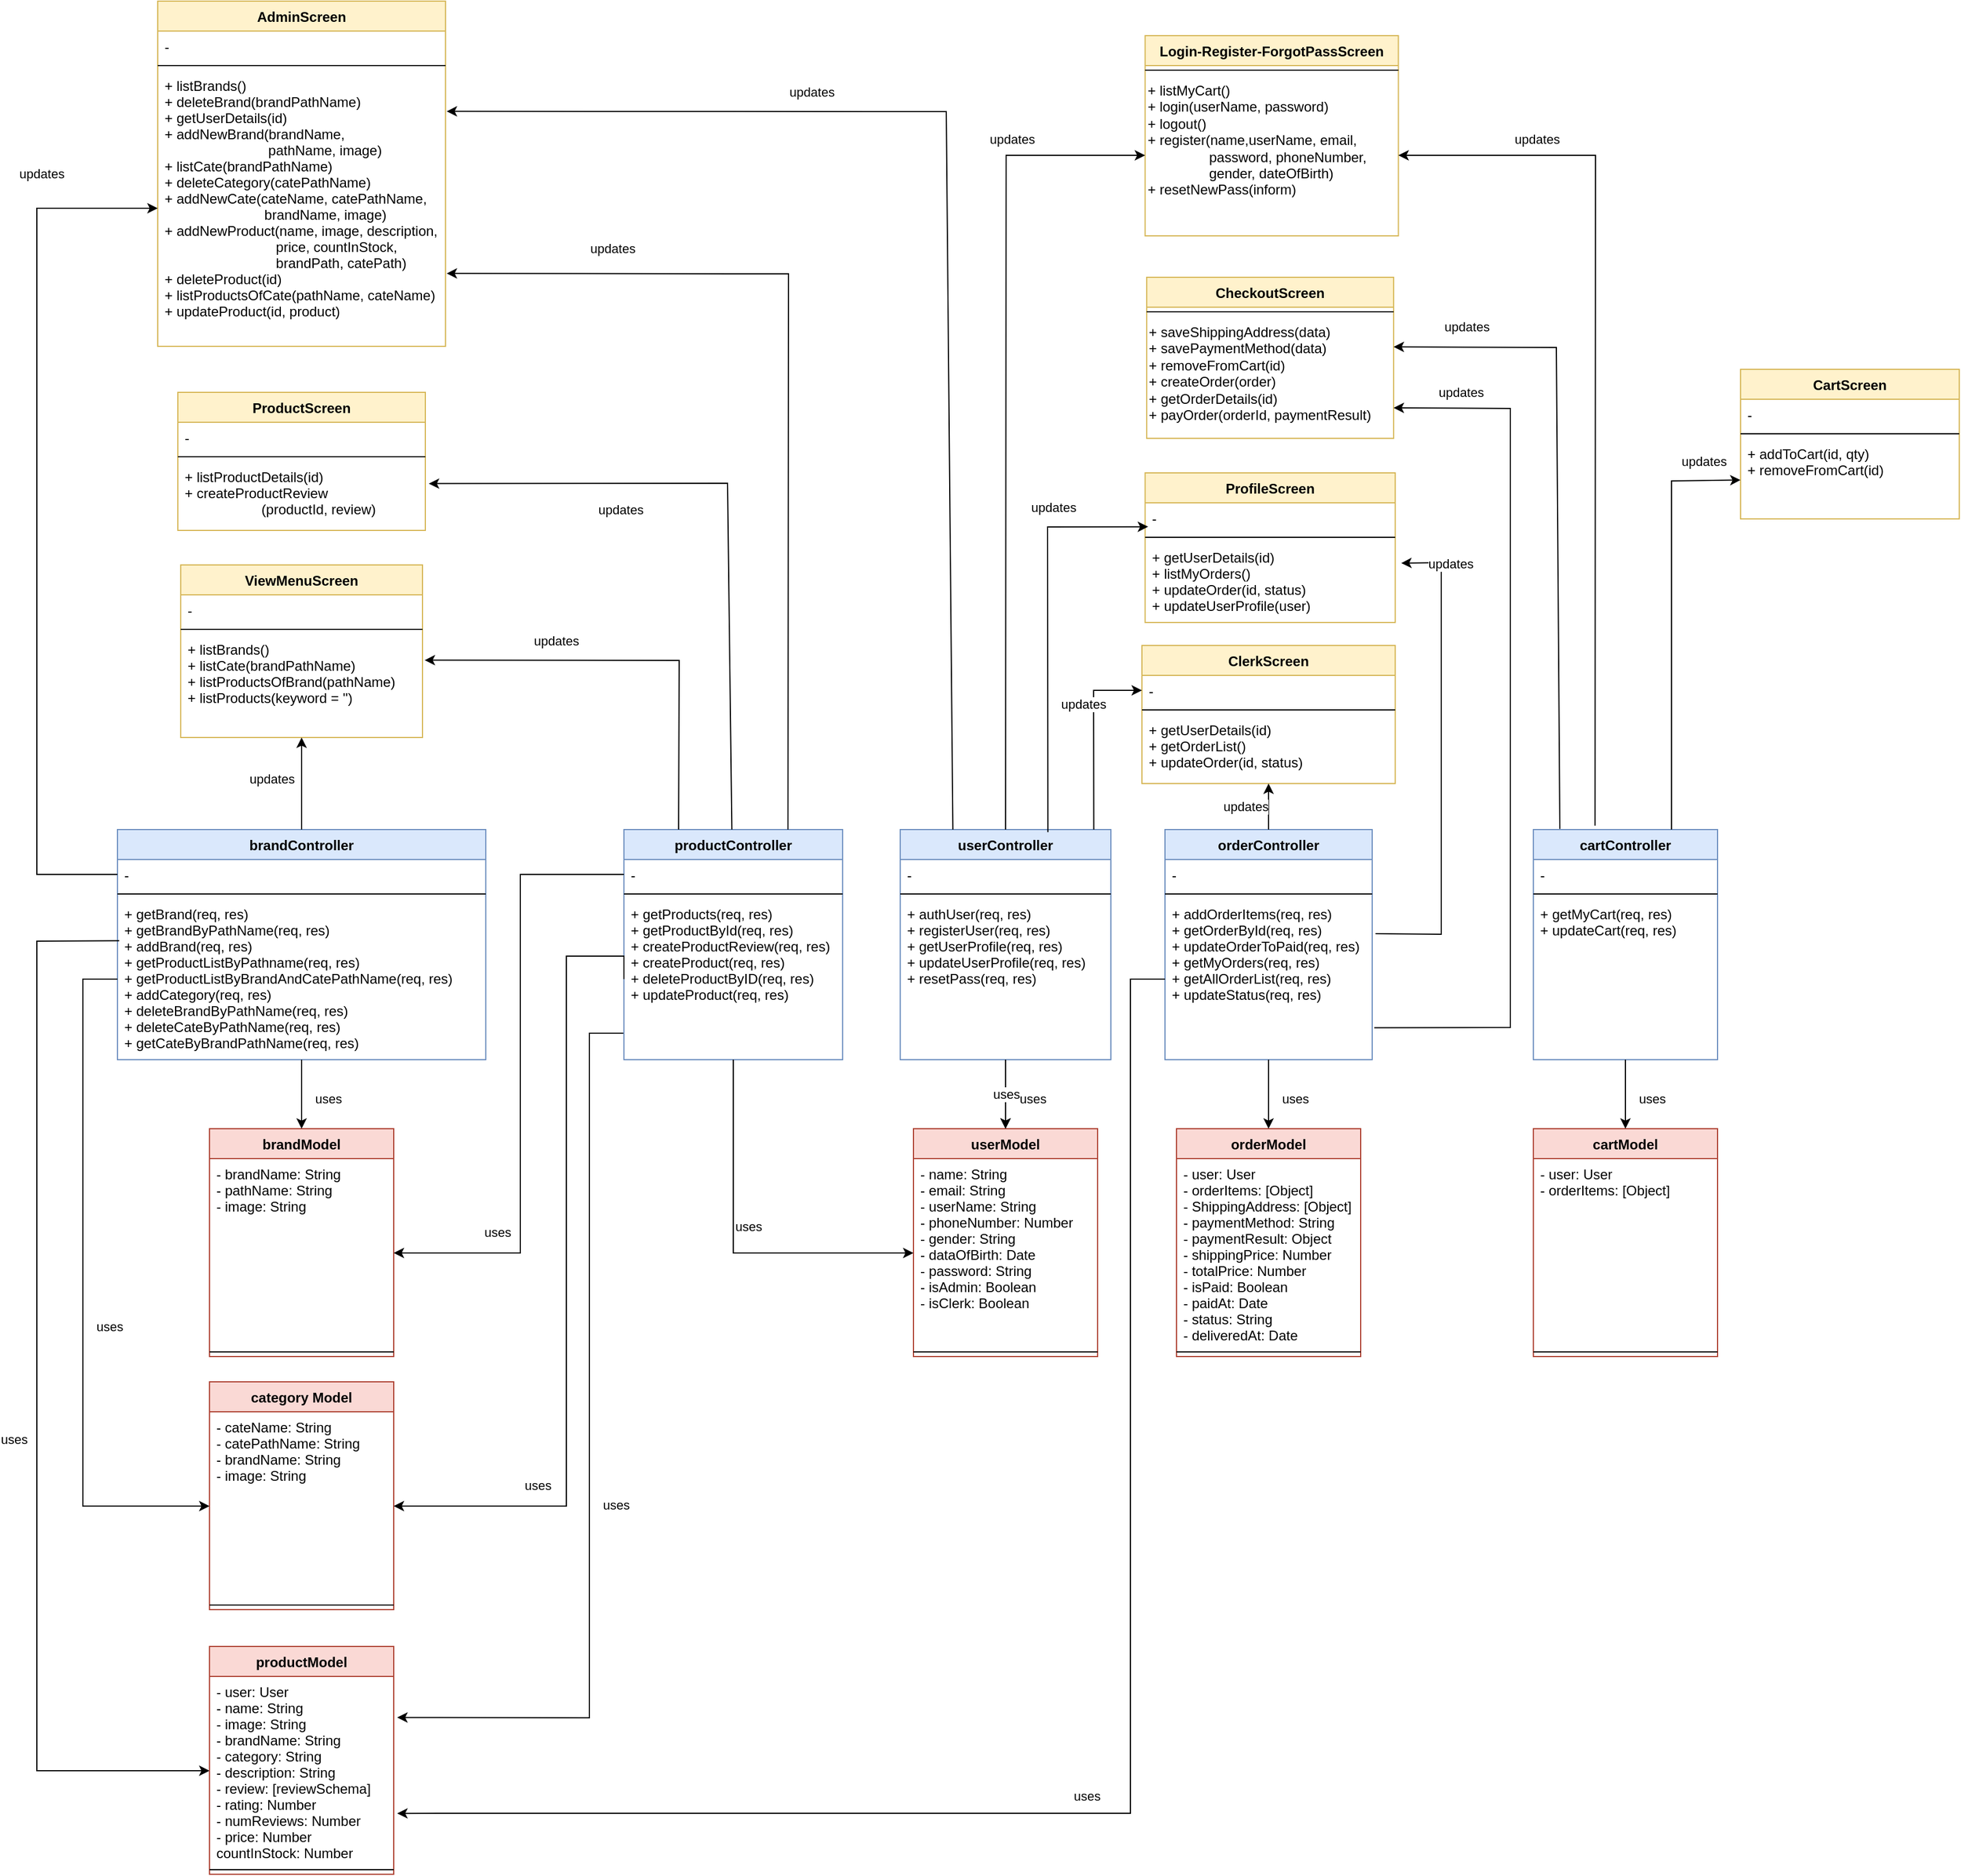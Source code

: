 <mxfile version="15.8.6" type="google"><diagram id="C5RBs43oDa-KdzZeNtuy" name="Class Diagram"><mxGraphModel dx="3793" dy="2709" grid="1" gridSize="10" guides="1" tooltips="1" connect="1" arrows="1" fold="1" page="1" pageScale="1" pageWidth="827" pageHeight="1169" math="0" shadow="0"><root><mxCell id="WIyWlLk6GJQsqaUBKTNV-0"/><mxCell id="WIyWlLk6GJQsqaUBKTNV-1" parent="WIyWlLk6GJQsqaUBKTNV-0"/><mxCell id="_mgqw32PDsxasVfXj9LN-0" value="cartController" style="swimlane;fontStyle=1;align=center;verticalAlign=top;childLayout=stackLayout;horizontal=1;startSize=26;horizontalStack=0;resizeParent=1;resizeParentMax=0;resizeLast=0;collapsible=1;marginBottom=0;fillColor=#dae8fc;strokeColor=#6c8ebf;" vertex="1" parent="WIyWlLk6GJQsqaUBKTNV-1"><mxGeometry x="1020" y="190" width="160" height="200" as="geometry"/></mxCell><mxCell id="_mgqw32PDsxasVfXj9LN-1" value="-" style="text;strokeColor=none;fillColor=none;align=left;verticalAlign=top;spacingLeft=4;spacingRight=4;overflow=hidden;rotatable=0;points=[[0,0.5],[1,0.5]];portConstraint=eastwest;" vertex="1" parent="_mgqw32PDsxasVfXj9LN-0"><mxGeometry y="26" width="160" height="26" as="geometry"/></mxCell><mxCell id="_mgqw32PDsxasVfXj9LN-2" value="" style="line;strokeWidth=1;fillColor=none;align=left;verticalAlign=middle;spacingTop=-1;spacingLeft=3;spacingRight=3;rotatable=0;labelPosition=right;points=[];portConstraint=eastwest;" vertex="1" parent="_mgqw32PDsxasVfXj9LN-0"><mxGeometry y="52" width="160" height="8" as="geometry"/></mxCell><mxCell id="_mgqw32PDsxasVfXj9LN-3" value="+ getMyCart(req, res)&#10;+ updateCart(req, res)" style="text;strokeColor=none;fillColor=none;align=left;verticalAlign=top;spacingLeft=4;spacingRight=4;overflow=hidden;rotatable=0;points=[[0,0.5],[1,0.5]];portConstraint=eastwest;" vertex="1" parent="_mgqw32PDsxasVfXj9LN-0"><mxGeometry y="60" width="160" height="140" as="geometry"/></mxCell><mxCell id="_mgqw32PDsxasVfXj9LN-4" value="userController" style="swimlane;fontStyle=1;align=center;verticalAlign=top;childLayout=stackLayout;horizontal=1;startSize=26;horizontalStack=0;resizeParent=1;resizeParentMax=0;resizeLast=0;collapsible=1;marginBottom=0;fillColor=#dae8fc;strokeColor=#6c8ebf;" vertex="1" parent="WIyWlLk6GJQsqaUBKTNV-1"><mxGeometry x="470" y="190" width="183" height="200" as="geometry"/></mxCell><mxCell id="_mgqw32PDsxasVfXj9LN-5" value="-" style="text;strokeColor=none;fillColor=none;align=left;verticalAlign=top;spacingLeft=4;spacingRight=4;overflow=hidden;rotatable=0;points=[[0,0.5],[1,0.5]];portConstraint=eastwest;" vertex="1" parent="_mgqw32PDsxasVfXj9LN-4"><mxGeometry y="26" width="183" height="26" as="geometry"/></mxCell><mxCell id="_mgqw32PDsxasVfXj9LN-6" value="" style="line;strokeWidth=1;fillColor=none;align=left;verticalAlign=middle;spacingTop=-1;spacingLeft=3;spacingRight=3;rotatable=0;labelPosition=right;points=[];portConstraint=eastwest;" vertex="1" parent="_mgqw32PDsxasVfXj9LN-4"><mxGeometry y="52" width="183" height="8" as="geometry"/></mxCell><mxCell id="_mgqw32PDsxasVfXj9LN-7" value="+ authUser(req, res)&#10;+ registerUser(req, res)&#10;+ getUserProfile(req, res)&#10;+ updateUserProfile(req, res)&#10;+ resetPass(req, res)" style="text;strokeColor=none;fillColor=none;align=left;verticalAlign=top;spacingLeft=4;spacingRight=4;overflow=hidden;rotatable=0;points=[[0,0.5],[1,0.5]];portConstraint=eastwest;" vertex="1" parent="_mgqw32PDsxasVfXj9LN-4"><mxGeometry y="60" width="183" height="140" as="geometry"/></mxCell><mxCell id="_mgqw32PDsxasVfXj9LN-8" value="brandController" style="swimlane;fontStyle=1;align=center;verticalAlign=top;childLayout=stackLayout;horizontal=1;startSize=26;horizontalStack=0;resizeParent=1;resizeParentMax=0;resizeLast=0;collapsible=1;marginBottom=0;fillColor=#dae8fc;strokeColor=#6c8ebf;" vertex="1" parent="WIyWlLk6GJQsqaUBKTNV-1"><mxGeometry x="-210" y="190" width="320" height="200" as="geometry"/></mxCell><mxCell id="_mgqw32PDsxasVfXj9LN-9" value="-" style="text;strokeColor=none;fillColor=none;align=left;verticalAlign=top;spacingLeft=4;spacingRight=4;overflow=hidden;rotatable=0;points=[[0,0.5],[1,0.5]];portConstraint=eastwest;" vertex="1" parent="_mgqw32PDsxasVfXj9LN-8"><mxGeometry y="26" width="320" height="26" as="geometry"/></mxCell><mxCell id="_mgqw32PDsxasVfXj9LN-10" value="" style="line;strokeWidth=1;fillColor=none;align=left;verticalAlign=middle;spacingTop=-1;spacingLeft=3;spacingRight=3;rotatable=0;labelPosition=right;points=[];portConstraint=eastwest;" vertex="1" parent="_mgqw32PDsxasVfXj9LN-8"><mxGeometry y="52" width="320" height="8" as="geometry"/></mxCell><mxCell id="_mgqw32PDsxasVfXj9LN-11" value="+ getBrand(req, res)&#10;+ getBrandByPathName(req, res)&#10;+ addBrand(req, res)&#10;+ getProductListByPathname(req, res)&#10;+ getProductListByBrandAndCatePathName(req, res)&#10;+ addCategory(req, res)&#10;+ deleteBrandByPathName(req, res)&#10;+ deleteCateByPathName(req, res)&#10;+ getCateByBrandPathName(req, res)" style="text;strokeColor=none;fillColor=none;align=left;verticalAlign=top;spacingLeft=4;spacingRight=4;overflow=hidden;rotatable=0;points=[[0,0.5],[1,0.5]];portConstraint=eastwest;" vertex="1" parent="_mgqw32PDsxasVfXj9LN-8"><mxGeometry y="60" width="320" height="140" as="geometry"/></mxCell><mxCell id="_mgqw32PDsxasVfXj9LN-12" value="orderController" style="swimlane;fontStyle=1;align=center;verticalAlign=top;childLayout=stackLayout;horizontal=1;startSize=26;horizontalStack=0;resizeParent=1;resizeParentMax=0;resizeLast=0;collapsible=1;marginBottom=0;fillColor=#dae8fc;strokeColor=#6c8ebf;" vertex="1" parent="WIyWlLk6GJQsqaUBKTNV-1"><mxGeometry x="700" y="190" width="180" height="200" as="geometry"/></mxCell><mxCell id="_mgqw32PDsxasVfXj9LN-13" value="-" style="text;strokeColor=none;fillColor=none;align=left;verticalAlign=top;spacingLeft=4;spacingRight=4;overflow=hidden;rotatable=0;points=[[0,0.5],[1,0.5]];portConstraint=eastwest;" vertex="1" parent="_mgqw32PDsxasVfXj9LN-12"><mxGeometry y="26" width="180" height="26" as="geometry"/></mxCell><mxCell id="_mgqw32PDsxasVfXj9LN-14" value="" style="line;strokeWidth=1;fillColor=none;align=left;verticalAlign=middle;spacingTop=-1;spacingLeft=3;spacingRight=3;rotatable=0;labelPosition=right;points=[];portConstraint=eastwest;" vertex="1" parent="_mgqw32PDsxasVfXj9LN-12"><mxGeometry y="52" width="180" height="8" as="geometry"/></mxCell><mxCell id="_mgqw32PDsxasVfXj9LN-15" value="+ addOrderItems(req, res)&#10;+ getOrderById(req, res)&#10;+ updateOrderToPaid(req, res)&#10;+ getMyOrders(req, res)&#10;+ getAllOrderList(req, res)&#10;+ updateStatus(req, res)" style="text;strokeColor=none;fillColor=none;align=left;verticalAlign=top;spacingLeft=4;spacingRight=4;overflow=hidden;rotatable=0;points=[[0,0.5],[1,0.5]];portConstraint=eastwest;" vertex="1" parent="_mgqw32PDsxasVfXj9LN-12"><mxGeometry y="60" width="180" height="140" as="geometry"/></mxCell><mxCell id="_mgqw32PDsxasVfXj9LN-16" value="productController" style="swimlane;fontStyle=1;align=center;verticalAlign=top;childLayout=stackLayout;horizontal=1;startSize=26;horizontalStack=0;resizeParent=1;resizeParentMax=0;resizeLast=0;collapsible=1;marginBottom=0;fillColor=#dae8fc;strokeColor=#6c8ebf;" vertex="1" parent="WIyWlLk6GJQsqaUBKTNV-1"><mxGeometry x="230" y="190" width="190" height="200" as="geometry"/></mxCell><mxCell id="_mgqw32PDsxasVfXj9LN-17" value="-" style="text;strokeColor=none;fillColor=none;align=left;verticalAlign=top;spacingLeft=4;spacingRight=4;overflow=hidden;rotatable=0;points=[[0,0.5],[1,0.5]];portConstraint=eastwest;" vertex="1" parent="_mgqw32PDsxasVfXj9LN-16"><mxGeometry y="26" width="190" height="26" as="geometry"/></mxCell><mxCell id="_mgqw32PDsxasVfXj9LN-18" value="" style="line;strokeWidth=1;fillColor=none;align=left;verticalAlign=middle;spacingTop=-1;spacingLeft=3;spacingRight=3;rotatable=0;labelPosition=right;points=[];portConstraint=eastwest;" vertex="1" parent="_mgqw32PDsxasVfXj9LN-16"><mxGeometry y="52" width="190" height="8" as="geometry"/></mxCell><mxCell id="_mgqw32PDsxasVfXj9LN-19" value="+ getProducts(req, res)&#10;+ getProductById(req, res)&#10;+ createProductReview(req, res)&#10;+ createProduct(req, res)&#10;+ deleteProductByID(req, res)&#10;+ updateProduct(req, res)" style="text;strokeColor=none;fillColor=none;align=left;verticalAlign=top;spacingLeft=4;spacingRight=4;overflow=hidden;rotatable=0;points=[[0,0.5],[1,0.5]];portConstraint=eastwest;" vertex="1" parent="_mgqw32PDsxasVfXj9LN-16"><mxGeometry y="60" width="190" height="140" as="geometry"/></mxCell><mxCell id="_mgqw32PDsxasVfXj9LN-20" value="cartModel" style="swimlane;fontStyle=1;align=center;verticalAlign=top;childLayout=stackLayout;horizontal=1;startSize=26;horizontalStack=0;resizeParent=1;resizeParentMax=0;resizeLast=0;collapsible=1;marginBottom=0;fillColor=#fad9d5;strokeColor=#ae4132;" vertex="1" parent="WIyWlLk6GJQsqaUBKTNV-1"><mxGeometry x="1020" y="450" width="160" height="198" as="geometry"/></mxCell><mxCell id="_mgqw32PDsxasVfXj9LN-21" value="- user: User&#10;- orderItems: [Object]" style="text;strokeColor=none;fillColor=none;align=left;verticalAlign=top;spacingLeft=4;spacingRight=4;overflow=hidden;rotatable=0;points=[[0,0.5],[1,0.5]];portConstraint=eastwest;" vertex="1" parent="_mgqw32PDsxasVfXj9LN-20"><mxGeometry y="26" width="160" height="164" as="geometry"/></mxCell><mxCell id="_mgqw32PDsxasVfXj9LN-22" value="" style="line;strokeWidth=1;fillColor=none;align=left;verticalAlign=middle;spacingTop=-1;spacingLeft=3;spacingRight=3;rotatable=0;labelPosition=right;points=[];portConstraint=eastwest;" vertex="1" parent="_mgqw32PDsxasVfXj9LN-20"><mxGeometry y="190" width="160" height="8" as="geometry"/></mxCell><mxCell id="_mgqw32PDsxasVfXj9LN-23" value="brandModel" style="swimlane;fontStyle=1;align=center;verticalAlign=top;childLayout=stackLayout;horizontal=1;startSize=26;horizontalStack=0;resizeParent=1;resizeParentMax=0;resizeLast=0;collapsible=1;marginBottom=0;fillColor=#fad9d5;strokeColor=#ae4132;" vertex="1" parent="WIyWlLk6GJQsqaUBKTNV-1"><mxGeometry x="-130" y="450" width="160" height="198" as="geometry"/></mxCell><mxCell id="_mgqw32PDsxasVfXj9LN-24" value="- brandName: String&#10;- pathName: String&#10;- image: String" style="text;strokeColor=none;fillColor=none;align=left;verticalAlign=top;spacingLeft=4;spacingRight=4;overflow=hidden;rotatable=0;points=[[0,0.5],[1,0.5]];portConstraint=eastwest;" vertex="1" parent="_mgqw32PDsxasVfXj9LN-23"><mxGeometry y="26" width="160" height="164" as="geometry"/></mxCell><mxCell id="_mgqw32PDsxasVfXj9LN-25" value="" style="line;strokeWidth=1;fillColor=none;align=left;verticalAlign=middle;spacingTop=-1;spacingLeft=3;spacingRight=3;rotatable=0;labelPosition=right;points=[];portConstraint=eastwest;" vertex="1" parent="_mgqw32PDsxasVfXj9LN-23"><mxGeometry y="190" width="160" height="8" as="geometry"/></mxCell><mxCell id="_mgqw32PDsxasVfXj9LN-26" value="orderModel" style="swimlane;fontStyle=1;align=center;verticalAlign=top;childLayout=stackLayout;horizontal=1;startSize=26;horizontalStack=0;resizeParent=1;resizeParentMax=0;resizeLast=0;collapsible=1;marginBottom=0;fillColor=#fad9d5;strokeColor=#ae4132;" vertex="1" parent="WIyWlLk6GJQsqaUBKTNV-1"><mxGeometry x="710" y="450" width="160" height="198" as="geometry"/></mxCell><mxCell id="_mgqw32PDsxasVfXj9LN-27" value="- user: User&#10;- orderItems: [Object]&#10;- ShippingAddress: [Object]&#10;- paymentMethod: String&#10;- paymentResult: Object&#10;- shippingPrice: Number&#10;- totalPrice: Number&#10;- isPaid: Boolean&#10;- paidAt: Date&#10;- status: String&#10;- deliveredAt: Date" style="text;strokeColor=none;fillColor=none;align=left;verticalAlign=top;spacingLeft=4;spacingRight=4;overflow=hidden;rotatable=0;points=[[0,0.5],[1,0.5]];portConstraint=eastwest;" vertex="1" parent="_mgqw32PDsxasVfXj9LN-26"><mxGeometry y="26" width="160" height="164" as="geometry"/></mxCell><mxCell id="_mgqw32PDsxasVfXj9LN-28" value="" style="line;strokeWidth=1;fillColor=none;align=left;verticalAlign=middle;spacingTop=-1;spacingLeft=3;spacingRight=3;rotatable=0;labelPosition=right;points=[];portConstraint=eastwest;" vertex="1" parent="_mgqw32PDsxasVfXj9LN-26"><mxGeometry y="190" width="160" height="8" as="geometry"/></mxCell><mxCell id="_mgqw32PDsxasVfXj9LN-29" value="category Model" style="swimlane;fontStyle=1;align=center;verticalAlign=top;childLayout=stackLayout;horizontal=1;startSize=26;horizontalStack=0;resizeParent=1;resizeParentMax=0;resizeLast=0;collapsible=1;marginBottom=0;fillColor=#fad9d5;strokeColor=#ae4132;" vertex="1" parent="WIyWlLk6GJQsqaUBKTNV-1"><mxGeometry x="-130" y="670" width="160" height="198" as="geometry"/></mxCell><mxCell id="_mgqw32PDsxasVfXj9LN-30" value="- cateName: String&#10;- catePathName: String&#10;- brandName: String&#10;- image: String" style="text;strokeColor=none;fillColor=none;align=left;verticalAlign=top;spacingLeft=4;spacingRight=4;overflow=hidden;rotatable=0;points=[[0,0.5],[1,0.5]];portConstraint=eastwest;" vertex="1" parent="_mgqw32PDsxasVfXj9LN-29"><mxGeometry y="26" width="160" height="164" as="geometry"/></mxCell><mxCell id="_mgqw32PDsxasVfXj9LN-31" value="" style="line;strokeWidth=1;fillColor=none;align=left;verticalAlign=middle;spacingTop=-1;spacingLeft=3;spacingRight=3;rotatable=0;labelPosition=right;points=[];portConstraint=eastwest;" vertex="1" parent="_mgqw32PDsxasVfXj9LN-29"><mxGeometry y="190" width="160" height="8" as="geometry"/></mxCell><mxCell id="_mgqw32PDsxasVfXj9LN-32" value="userModel" style="swimlane;fontStyle=1;align=center;verticalAlign=top;childLayout=stackLayout;horizontal=1;startSize=26;horizontalStack=0;resizeParent=1;resizeParentMax=0;resizeLast=0;collapsible=1;marginBottom=0;fillColor=#fad9d5;strokeColor=#ae4132;" vertex="1" parent="WIyWlLk6GJQsqaUBKTNV-1"><mxGeometry x="481.5" y="450" width="160" height="198" as="geometry"/></mxCell><mxCell id="_mgqw32PDsxasVfXj9LN-33" value="- name: String&#10;- email: String&#10;- userName: String&#10;- phoneNumber: Number&#10;- gender: String&#10;- dataOfBirth: Date&#10;- password: String&#10;- isAdmin: Boolean&#10;- isClerk: Boolean" style="text;strokeColor=none;fillColor=none;align=left;verticalAlign=top;spacingLeft=4;spacingRight=4;overflow=hidden;rotatable=0;points=[[0,0.5],[1,0.5]];portConstraint=eastwest;" vertex="1" parent="_mgqw32PDsxasVfXj9LN-32"><mxGeometry y="26" width="160" height="164" as="geometry"/></mxCell><mxCell id="_mgqw32PDsxasVfXj9LN-34" value="" style="line;strokeWidth=1;fillColor=none;align=left;verticalAlign=middle;spacingTop=-1;spacingLeft=3;spacingRight=3;rotatable=0;labelPosition=right;points=[];portConstraint=eastwest;" vertex="1" parent="_mgqw32PDsxasVfXj9LN-32"><mxGeometry y="190" width="160" height="8" as="geometry"/></mxCell><mxCell id="_mgqw32PDsxasVfXj9LN-35" value="AdminScreen" style="swimlane;fontStyle=1;align=center;verticalAlign=top;childLayout=stackLayout;horizontal=1;startSize=26;horizontalStack=0;resizeParent=1;resizeParentMax=0;resizeLast=0;collapsible=1;marginBottom=0;fillColor=#fff2cc;strokeColor=#d6b656;" vertex="1" parent="WIyWlLk6GJQsqaUBKTNV-1"><mxGeometry x="-175" y="-530" width="250" height="300" as="geometry"/></mxCell><mxCell id="_mgqw32PDsxasVfXj9LN-36" value="-" style="text;strokeColor=none;fillColor=none;align=left;verticalAlign=top;spacingLeft=4;spacingRight=4;overflow=hidden;rotatable=0;points=[[0,0.5],[1,0.5]];portConstraint=eastwest;" vertex="1" parent="_mgqw32PDsxasVfXj9LN-35"><mxGeometry y="26" width="250" height="26" as="geometry"/></mxCell><mxCell id="_mgqw32PDsxasVfXj9LN-37" value="" style="line;strokeWidth=1;fillColor=none;align=left;verticalAlign=middle;spacingTop=-1;spacingLeft=3;spacingRight=3;rotatable=0;labelPosition=right;points=[];portConstraint=eastwest;" vertex="1" parent="_mgqw32PDsxasVfXj9LN-35"><mxGeometry y="52" width="250" height="8" as="geometry"/></mxCell><mxCell id="_mgqw32PDsxasVfXj9LN-38" value="+ listBrands()&#10;+ deleteBrand(brandPathName)&#10;+ getUserDetails(id)&#10;+ addNewBrand(brandName,&#10;                           pathName, image)&#10;+ listCate(brandPathName)&#10;+ deleteCategory(catePathName)&#10;+ addNewCate(cateName, catePathName, &#10;                                  brandName, image)&#10;+ addNewProduct(name, image, description, &#10;                             price, countInStock, &#10;                             brandPath, catePath)&#10;+ deleteProduct(id)&#10;+ listProductsOfCate(pathName, cateName)&#10;+ updateProduct(id, product)" style="text;strokeColor=none;fillColor=none;align=left;verticalAlign=top;spacingLeft=4;spacingRight=4;overflow=hidden;rotatable=0;points=[[0,0.5],[1,0.5]];portConstraint=eastwest;" vertex="1" parent="_mgqw32PDsxasVfXj9LN-35"><mxGeometry y="60" width="250" height="240" as="geometry"/></mxCell><mxCell id="_mgqw32PDsxasVfXj9LN-39" value="CheckoutScreen" style="swimlane;fontStyle=1;align=center;verticalAlign=top;childLayout=stackLayout;horizontal=1;startSize=26;horizontalStack=0;resizeParent=1;resizeParentMax=0;resizeLast=0;collapsible=1;marginBottom=0;fillColor=#fff2cc;strokeColor=#d6b656;" vertex="1" parent="WIyWlLk6GJQsqaUBKTNV-1"><mxGeometry x="684.12" y="-290" width="214.5" height="140" as="geometry"/></mxCell><mxCell id="_mgqw32PDsxasVfXj9LN-40" value="" style="line;strokeWidth=1;fillColor=none;align=left;verticalAlign=middle;spacingTop=-1;spacingLeft=3;spacingRight=3;rotatable=0;labelPosition=right;points=[];portConstraint=eastwest;" vertex="1" parent="_mgqw32PDsxasVfXj9LN-39"><mxGeometry y="26" width="214.5" height="8" as="geometry"/></mxCell><mxCell id="_mgqw32PDsxasVfXj9LN-41" value="&lt;div&gt;&lt;font face=&quot;helvetica&quot;&gt;+ saveShippingAddress(data)&lt;/font&gt;&lt;/div&gt;&lt;div&gt;&lt;font face=&quot;helvetica&quot;&gt;+ savePaymentMethod(data)&lt;/font&gt;&lt;/div&gt;&lt;div&gt;&lt;font face=&quot;helvetica&quot;&gt;+ removeFromCart(id)&lt;/font&gt;&lt;/div&gt;&lt;div&gt;&lt;font face=&quot;helvetica&quot;&gt;+ createOrder(order)&lt;/font&gt;&lt;/div&gt;&lt;div&gt;&lt;font face=&quot;helvetica&quot;&gt;+ getOrderDetails(id)&lt;/font&gt;&lt;/div&gt;&lt;div&gt;&lt;font face=&quot;helvetica&quot;&gt;+ payOrder(orderId, paymentResult)&lt;/font&gt;&lt;/div&gt;" style="text;whiteSpace=wrap;html=1;" vertex="1" parent="_mgqw32PDsxasVfXj9LN-39"><mxGeometry y="34" width="214.5" height="106" as="geometry"/></mxCell><mxCell id="_mgqw32PDsxasVfXj9LN-42" value="Login-Register-ForgotPassScreen" style="swimlane;fontStyle=1;align=center;verticalAlign=top;childLayout=stackLayout;horizontal=1;startSize=26;horizontalStack=0;resizeParent=1;resizeParentMax=0;resizeLast=0;collapsible=1;marginBottom=0;fillColor=#fff2cc;strokeColor=#d6b656;" vertex="1" parent="WIyWlLk6GJQsqaUBKTNV-1"><mxGeometry x="682.75" y="-500" width="220" height="174" as="geometry"/></mxCell><mxCell id="_mgqw32PDsxasVfXj9LN-43" value="" style="line;strokeWidth=1;fillColor=none;align=left;verticalAlign=middle;spacingTop=-1;spacingLeft=3;spacingRight=3;rotatable=0;labelPosition=right;points=[];portConstraint=eastwest;" vertex="1" parent="_mgqw32PDsxasVfXj9LN-42"><mxGeometry y="26" width="220" height="8" as="geometry"/></mxCell><mxCell id="_mgqw32PDsxasVfXj9LN-44" value="&lt;span style=&quot;text-align: left ; text-indent: 0px ; background-color: rgb(248 , 249 , 250) ; display: inline ; float: none&quot;&gt;&lt;font face=&quot;helvetica&quot;&gt;&lt;div&gt;+ listMyCart()&lt;/div&gt;&lt;div&gt;+ login(userName, password)&lt;/div&gt;&lt;div&gt;+ logout()&lt;/div&gt;&lt;div&gt;+ register(name,userName, email,&lt;/div&gt;&lt;div&gt;&lt;span&gt;&#9;&#9;&lt;/span&gt;&lt;span style=&quot;white-space: pre&quot;&gt;&#9;&lt;/span&gt;&lt;span style=&quot;white-space: pre&quot;&gt;&#9;&lt;/span&gt;password, phoneNumber,&lt;/div&gt;&lt;div&gt;&lt;span&gt;&#9;&#9;&lt;/span&gt;&lt;span style=&quot;white-space: pre&quot;&gt;&#9;&lt;/span&gt;&lt;span style=&quot;white-space: pre&quot;&gt;&#9;&lt;/span&gt;gender, dateOfBirth)&lt;/div&gt;&lt;div&gt;+ resetNewPass(inform)&lt;/div&gt;&lt;/font&gt;&lt;/span&gt;" style="text;whiteSpace=wrap;html=1;" vertex="1" parent="_mgqw32PDsxasVfXj9LN-42"><mxGeometry y="34" width="220" height="140" as="geometry"/></mxCell><mxCell id="_mgqw32PDsxasVfXj9LN-45" value="ClerkScreen" style="swimlane;fontStyle=1;align=center;verticalAlign=top;childLayout=stackLayout;horizontal=1;startSize=26;horizontalStack=0;resizeParent=1;resizeParentMax=0;resizeLast=0;collapsible=1;marginBottom=0;fillColor=#fff2cc;strokeColor=#d6b656;" vertex="1" parent="WIyWlLk6GJQsqaUBKTNV-1"><mxGeometry x="680" y="30" width="220" height="120" as="geometry"/></mxCell><mxCell id="_mgqw32PDsxasVfXj9LN-46" value="-" style="text;strokeColor=none;fillColor=none;align=left;verticalAlign=top;spacingLeft=4;spacingRight=4;overflow=hidden;rotatable=0;points=[[0,0.5],[1,0.5]];portConstraint=eastwest;" vertex="1" parent="_mgqw32PDsxasVfXj9LN-45"><mxGeometry y="26" width="220" height="26" as="geometry"/></mxCell><mxCell id="_mgqw32PDsxasVfXj9LN-47" value="" style="line;strokeWidth=1;fillColor=none;align=left;verticalAlign=middle;spacingTop=-1;spacingLeft=3;spacingRight=3;rotatable=0;labelPosition=right;points=[];portConstraint=eastwest;" vertex="1" parent="_mgqw32PDsxasVfXj9LN-45"><mxGeometry y="52" width="220" height="8" as="geometry"/></mxCell><mxCell id="_mgqw32PDsxasVfXj9LN-48" value="+ getUserDetails(id)&#10;+ getOrderList()&#10;+ updateOrder(id, status)" style="text;strokeColor=none;fillColor=none;align=left;verticalAlign=top;spacingLeft=4;spacingRight=4;overflow=hidden;rotatable=0;points=[[0,0.5],[1,0.5]];portConstraint=eastwest;" vertex="1" parent="_mgqw32PDsxasVfXj9LN-45"><mxGeometry y="60" width="220" height="60" as="geometry"/></mxCell><mxCell id="_mgqw32PDsxasVfXj9LN-49" value="ProfileScreen" style="swimlane;fontStyle=1;align=center;verticalAlign=top;childLayout=stackLayout;horizontal=1;startSize=26;horizontalStack=0;resizeParent=1;resizeParentMax=0;resizeLast=0;collapsible=1;marginBottom=0;fillColor=#fff2cc;strokeColor=#d6b656;" vertex="1" parent="WIyWlLk6GJQsqaUBKTNV-1"><mxGeometry x="682.75" y="-120" width="217.25" height="130" as="geometry"/></mxCell><mxCell id="_mgqw32PDsxasVfXj9LN-50" value="-" style="text;strokeColor=none;fillColor=none;align=left;verticalAlign=top;spacingLeft=4;spacingRight=4;overflow=hidden;rotatable=0;points=[[0,0.5],[1,0.5]];portConstraint=eastwest;" vertex="1" parent="_mgqw32PDsxasVfXj9LN-49"><mxGeometry y="26" width="217.25" height="26" as="geometry"/></mxCell><mxCell id="_mgqw32PDsxasVfXj9LN-51" value="" style="line;strokeWidth=1;fillColor=none;align=left;verticalAlign=middle;spacingTop=-1;spacingLeft=3;spacingRight=3;rotatable=0;labelPosition=right;points=[];portConstraint=eastwest;" vertex="1" parent="_mgqw32PDsxasVfXj9LN-49"><mxGeometry y="52" width="217.25" height="8" as="geometry"/></mxCell><mxCell id="_mgqw32PDsxasVfXj9LN-52" value="+ getUserDetails(id)&#10;+ listMyOrders()&#10;+ updateOrder(id, status)&#10;+ updateUserProfile(user)" style="text;strokeColor=none;fillColor=none;align=left;verticalAlign=top;spacingLeft=4;spacingRight=4;overflow=hidden;rotatable=0;points=[[0,0.5],[1,0.5]];portConstraint=eastwest;" vertex="1" parent="_mgqw32PDsxasVfXj9LN-49"><mxGeometry y="60" width="217.25" height="70" as="geometry"/></mxCell><mxCell id="_mgqw32PDsxasVfXj9LN-53" value="ProductScreen" style="swimlane;fontStyle=1;align=center;verticalAlign=top;childLayout=stackLayout;horizontal=1;startSize=26;horizontalStack=0;resizeParent=1;resizeParentMax=0;resizeLast=0;collapsible=1;marginBottom=0;fillColor=#fff2cc;strokeColor=#d6b656;" vertex="1" parent="WIyWlLk6GJQsqaUBKTNV-1"><mxGeometry x="-157.5" y="-190" width="215" height="120" as="geometry"/></mxCell><mxCell id="_mgqw32PDsxasVfXj9LN-54" value="-" style="text;strokeColor=none;fillColor=none;align=left;verticalAlign=top;spacingLeft=4;spacingRight=4;overflow=hidden;rotatable=0;points=[[0,0.5],[1,0.5]];portConstraint=eastwest;" vertex="1" parent="_mgqw32PDsxasVfXj9LN-53"><mxGeometry y="26" width="215" height="26" as="geometry"/></mxCell><mxCell id="_mgqw32PDsxasVfXj9LN-55" value="" style="line;strokeWidth=1;fillColor=none;align=left;verticalAlign=middle;spacingTop=-1;spacingLeft=3;spacingRight=3;rotatable=0;labelPosition=right;points=[];portConstraint=eastwest;" vertex="1" parent="_mgqw32PDsxasVfXj9LN-53"><mxGeometry y="52" width="215" height="8" as="geometry"/></mxCell><mxCell id="_mgqw32PDsxasVfXj9LN-56" value="+ listProductDetails(id)&#10;+ createProductReview&#10;                    (productId, review)&#10;" style="text;strokeColor=none;fillColor=none;align=left;verticalAlign=top;spacingLeft=4;spacingRight=4;overflow=hidden;rotatable=0;points=[[0,0.5],[1,0.5]];portConstraint=eastwest;" vertex="1" parent="_mgqw32PDsxasVfXj9LN-53"><mxGeometry y="60" width="215" height="60" as="geometry"/></mxCell><mxCell id="_mgqw32PDsxasVfXj9LN-57" value="ViewMenuScreen" style="swimlane;fontStyle=1;align=center;verticalAlign=top;childLayout=stackLayout;horizontal=1;startSize=26;horizontalStack=0;resizeParent=1;resizeParentMax=0;resizeLast=0;collapsible=1;marginBottom=0;fillColor=#fff2cc;strokeColor=#d6b656;" vertex="1" parent="WIyWlLk6GJQsqaUBKTNV-1"><mxGeometry x="-155" y="-40" width="210" height="150" as="geometry"/></mxCell><mxCell id="_mgqw32PDsxasVfXj9LN-58" value="-" style="text;strokeColor=none;fillColor=none;align=left;verticalAlign=top;spacingLeft=4;spacingRight=4;overflow=hidden;rotatable=0;points=[[0,0.5],[1,0.5]];portConstraint=eastwest;" vertex="1" parent="_mgqw32PDsxasVfXj9LN-57"><mxGeometry y="26" width="210" height="26" as="geometry"/></mxCell><mxCell id="_mgqw32PDsxasVfXj9LN-59" value="" style="line;strokeWidth=1;fillColor=none;align=left;verticalAlign=middle;spacingTop=-1;spacingLeft=3;spacingRight=3;rotatable=0;labelPosition=right;points=[];portConstraint=eastwest;" vertex="1" parent="_mgqw32PDsxasVfXj9LN-57"><mxGeometry y="52" width="210" height="8" as="geometry"/></mxCell><mxCell id="_mgqw32PDsxasVfXj9LN-60" value="+ listBrands()&#10;+ listCate(brandPathName)&#10;+ listProductsOfBrand(pathName)&#10;+ listProducts(keyword = '')" style="text;strokeColor=none;fillColor=none;align=left;verticalAlign=top;spacingLeft=4;spacingRight=4;overflow=hidden;rotatable=0;points=[[0,0.5],[1,0.5]];portConstraint=eastwest;" vertex="1" parent="_mgqw32PDsxasVfXj9LN-57"><mxGeometry y="60" width="210" height="90" as="geometry"/></mxCell><mxCell id="_mgqw32PDsxasVfXj9LN-61" value="CartScreen" style="swimlane;fontStyle=1;align=center;verticalAlign=top;childLayout=stackLayout;horizontal=1;startSize=26;horizontalStack=0;resizeParent=1;resizeParentMax=0;resizeLast=0;collapsible=1;marginBottom=0;fillColor=#fff2cc;strokeColor=#d6b656;" vertex="1" parent="WIyWlLk6GJQsqaUBKTNV-1"><mxGeometry x="1200" y="-210" width="190" height="130" as="geometry"/></mxCell><mxCell id="_mgqw32PDsxasVfXj9LN-62" value="-" style="text;strokeColor=none;fillColor=none;align=left;verticalAlign=top;spacingLeft=4;spacingRight=4;overflow=hidden;rotatable=0;points=[[0,0.5],[1,0.5]];portConstraint=eastwest;" vertex="1" parent="_mgqw32PDsxasVfXj9LN-61"><mxGeometry y="26" width="190" height="26" as="geometry"/></mxCell><mxCell id="_mgqw32PDsxasVfXj9LN-63" value="" style="line;strokeWidth=1;fillColor=none;align=left;verticalAlign=middle;spacingTop=-1;spacingLeft=3;spacingRight=3;rotatable=0;labelPosition=right;points=[];portConstraint=eastwest;" vertex="1" parent="_mgqw32PDsxasVfXj9LN-61"><mxGeometry y="52" width="190" height="8" as="geometry"/></mxCell><mxCell id="_mgqw32PDsxasVfXj9LN-64" value="+ addToCart(id, qty)&#10;+ removeFromCart(id)" style="text;strokeColor=none;fillColor=none;align=left;verticalAlign=top;spacingLeft=4;spacingRight=4;overflow=hidden;rotatable=0;points=[[0,0.5],[1,0.5]];portConstraint=eastwest;" vertex="1" parent="_mgqw32PDsxasVfXj9LN-61"><mxGeometry y="60" width="190" height="70" as="geometry"/></mxCell><mxCell id="_mgqw32PDsxasVfXj9LN-65" value="&lt;div style=&quot;color: rgb(212 , 212 , 212) ; background-color: rgb(30 , 30 , 30) ; font-family: &amp;#34;consolas&amp;#34; , &amp;#34;courier new&amp;#34; , monospace ; font-size: 14px ; line-height: 19px&quot;&gt;&lt;br&gt;&lt;/div&gt;" style="text;html=1;align=center;verticalAlign=middle;resizable=0;points=[];autosize=1;strokeColor=none;fillColor=none;" vertex="1" parent="WIyWlLk6GJQsqaUBKTNV-1"><mxGeometry x="600" y="-20" width="20" height="20" as="geometry"/></mxCell><mxCell id="_mgqw32PDsxasVfXj9LN-66" value="uses" style="endArrow=classic;html=1;rounded=0;" edge="1" parent="WIyWlLk6GJQsqaUBKTNV-1" source="_mgqw32PDsxasVfXj9LN-7" target="_mgqw32PDsxasVfXj9LN-32"><mxGeometry x="0.111" y="23" width="50" height="50" relative="1" as="geometry"><mxPoint x="854.5" y="270" as="sourcePoint"/><mxPoint x="904.5" y="220" as="targetPoint"/><mxPoint as="offset"/></mxGeometry></mxCell><mxCell id="_mgqw32PDsxasVfXj9LN-67" value="uses" style="endArrow=classic;html=1;rounded=0;" edge="1" parent="WIyWlLk6GJQsqaUBKTNV-1" source="_mgqw32PDsxasVfXj9LN-11" target="_mgqw32PDsxasVfXj9LN-23"><mxGeometry x="0.111" y="23" width="50" height="50" relative="1" as="geometry"><mxPoint x="-333" y="350" as="sourcePoint"/><mxPoint x="-333" y="530" as="targetPoint"/><mxPoint as="offset"/></mxGeometry></mxCell><mxCell id="_mgqw32PDsxasVfXj9LN-68" value="uses" style="endArrow=classic;html=1;rounded=0;exitX=0.005;exitY=0.262;exitDx=0;exitDy=0;entryX=0;entryY=0.5;entryDx=0;entryDy=0;exitPerimeter=0;" edge="1" parent="WIyWlLk6GJQsqaUBKTNV-1" source="_mgqw32PDsxasVfXj9LN-11" target="_mgqw32PDsxasVfXj9LN-72"><mxGeometry x="0.071" y="-20" width="50" height="50" relative="1" as="geometry"><mxPoint x="-63.411" y="400" as="sourcePoint"/><mxPoint x="-106.89" y="530" as="targetPoint"/><mxPoint as="offset"/><Array as="points"><mxPoint x="-280" y="287"/><mxPoint x="-280" y="1008"/></Array></mxGeometry></mxCell><mxCell id="_mgqw32PDsxasVfXj9LN-69" value="uses" style="endArrow=classic;html=1;rounded=0;exitX=0;exitY=0.5;exitDx=0;exitDy=0;entryX=0;entryY=0.5;entryDx=0;entryDy=0;" edge="1" parent="WIyWlLk6GJQsqaUBKTNV-1" source="_mgqw32PDsxasVfXj9LN-11" target="_mgqw32PDsxasVfXj9LN-30"><mxGeometry x="0.111" y="23" width="50" height="50" relative="1" as="geometry"><mxPoint x="-53.411" y="410" as="sourcePoint"/><mxPoint x="-96.89" y="540" as="targetPoint"/><mxPoint as="offset"/><Array as="points"><mxPoint x="-240" y="320"/><mxPoint x="-240" y="778"/></Array></mxGeometry></mxCell><mxCell id="_mgqw32PDsxasVfXj9LN-70" value="uses" style="endArrow=classic;html=1;rounded=0;" edge="1" parent="WIyWlLk6GJQsqaUBKTNV-1" source="_mgqw32PDsxasVfXj9LN-0" target="_mgqw32PDsxasVfXj9LN-20"><mxGeometry x="0.111" y="23" width="50" height="50" relative="1" as="geometry"><mxPoint x="545.87" y="410" as="sourcePoint"/><mxPoint x="665" y="547" as="targetPoint"/><mxPoint as="offset"/></mxGeometry></mxCell><mxCell id="_mgqw32PDsxasVfXj9LN-71" value="productModel" style="swimlane;fontStyle=1;align=center;verticalAlign=top;childLayout=stackLayout;horizontal=1;startSize=26;horizontalStack=0;resizeParent=1;resizeParentMax=0;resizeLast=0;collapsible=1;marginBottom=0;fillColor=#fad9d5;strokeColor=#ae4132;" vertex="1" parent="WIyWlLk6GJQsqaUBKTNV-1"><mxGeometry x="-130" y="900" width="160" height="198" as="geometry"/></mxCell><mxCell id="_mgqw32PDsxasVfXj9LN-72" value="- user: User&#10;- name: String&#10;- image: String&#10;- brandName: String&#10;- category: String&#10;- description: String&#10;- review: [reviewSchema]&#10;- rating: Number&#10;- numReviews: Number&#10;- price: Number&#10;countInStock: Number" style="text;strokeColor=none;fillColor=none;align=left;verticalAlign=top;spacingLeft=4;spacingRight=4;overflow=hidden;rotatable=0;points=[[0,0.5],[1,0.5]];portConstraint=eastwest;" vertex="1" parent="_mgqw32PDsxasVfXj9LN-71"><mxGeometry y="26" width="160" height="164" as="geometry"/></mxCell><mxCell id="_mgqw32PDsxasVfXj9LN-73" value="" style="line;strokeWidth=1;fillColor=none;align=left;verticalAlign=middle;spacingTop=-1;spacingLeft=3;spacingRight=3;rotatable=0;labelPosition=right;points=[];portConstraint=eastwest;" vertex="1" parent="_mgqw32PDsxasVfXj9LN-71"><mxGeometry y="190" width="160" height="8" as="geometry"/></mxCell><mxCell id="_mgqw32PDsxasVfXj9LN-74" value="uses" style="endArrow=classic;html=1;rounded=0;entryX=0.5;entryY=0;entryDx=0;entryDy=0;exitX=0.5;exitY=1;exitDx=0;exitDy=0;exitPerimeter=0;" edge="1" parent="WIyWlLk6GJQsqaUBKTNV-1" source="_mgqw32PDsxasVfXj9LN-7" target="_mgqw32PDsxasVfXj9LN-32"><mxGeometry width="50" height="50" relative="1" as="geometry"><mxPoint x="-333" y="330" as="sourcePoint"/><mxPoint x="-330" y="520" as="targetPoint"/></mxGeometry></mxCell><mxCell id="_mgqw32PDsxasVfXj9LN-75" value="uses" style="endArrow=classic;html=1;rounded=0;exitX=-0.003;exitY=0.836;exitDx=0;exitDy=0;exitPerimeter=0;entryX=1.019;entryY=0.218;entryDx=0;entryDy=0;entryPerimeter=0;" edge="1" parent="WIyWlLk6GJQsqaUBKTNV-1" source="_mgqw32PDsxasVfXj9LN-19" target="_mgqw32PDsxasVfXj9LN-72"><mxGeometry x="0.111" y="23" width="50" height="50" relative="1" as="geometry"><mxPoint x="20.87" y="400" as="sourcePoint"/><mxPoint x="140" y="537" as="targetPoint"/><mxPoint as="offset"/><Array as="points"><mxPoint x="200" y="367"/><mxPoint x="200" y="962"/></Array></mxGeometry></mxCell><mxCell id="_mgqw32PDsxasVfXj9LN-76" value="uses" style="endArrow=classic;html=1;rounded=0;" edge="1" parent="WIyWlLk6GJQsqaUBKTNV-1" source="_mgqw32PDsxasVfXj9LN-19" target="_mgqw32PDsxasVfXj9LN-33"><mxGeometry x="0.111" y="23" width="50" height="50" relative="1" as="geometry"><mxPoint x="571.5" y="350" as="sourcePoint"/><mxPoint x="571.5" y="530" as="targetPoint"/><mxPoint as="offset"/><Array as="points"><mxPoint x="325" y="558"/></Array></mxGeometry></mxCell><mxCell id="_mgqw32PDsxasVfXj9LN-77" value="uses" style="edgeStyle=orthogonalEdgeStyle;rounded=0;orthogonalLoop=1;jettySize=auto;html=1;exitX=0;exitY=0.5;exitDx=0;exitDy=0;entryX=1;entryY=0.5;entryDx=0;entryDy=0;" edge="1" parent="WIyWlLk6GJQsqaUBKTNV-1" source="_mgqw32PDsxasVfXj9LN-19" target="_mgqw32PDsxasVfXj9LN-30"><mxGeometry x="0.646" y="-18" relative="1" as="geometry"><Array as="points"><mxPoint x="180" y="300"/><mxPoint x="180" y="778"/></Array><mxPoint x="1" as="offset"/></mxGeometry></mxCell><mxCell id="_mgqw32PDsxasVfXj9LN-78" value="uses" style="endArrow=classic;html=1;rounded=0;exitX=0;exitY=0.5;exitDx=0;exitDy=0;entryX=1;entryY=0.5;entryDx=0;entryDy=0;" edge="1" parent="WIyWlLk6GJQsqaUBKTNV-1" source="_mgqw32PDsxasVfXj9LN-17" target="_mgqw32PDsxasVfXj9LN-24"><mxGeometry x="0.66" y="-18" width="50" height="50" relative="1" as="geometry"><mxPoint x="239.43" y="343.6" as="sourcePoint"/><mxPoint x="40" y="1009" as="targetPoint"/><mxPoint as="offset"/><Array as="points"><mxPoint x="140" y="229"/><mxPoint x="140" y="558"/></Array></mxGeometry></mxCell><mxCell id="_mgqw32PDsxasVfXj9LN-79" value="uses" style="endArrow=classic;html=1;rounded=0;entryX=0.5;entryY=0;entryDx=0;entryDy=0;" edge="1" parent="WIyWlLk6GJQsqaUBKTNV-1" source="_mgqw32PDsxasVfXj9LN-15" target="_mgqw32PDsxasVfXj9LN-26"><mxGeometry x="0.111" y="23" width="50" height="50" relative="1" as="geometry"><mxPoint x="571.5" y="350" as="sourcePoint"/><mxPoint x="571.5" y="530" as="targetPoint"/><mxPoint as="offset"/></mxGeometry></mxCell><mxCell id="_mgqw32PDsxasVfXj9LN-80" value="uses" style="endArrow=classic;html=1;rounded=0;entryX=1.019;entryY=0.726;entryDx=0;entryDy=0;exitX=0;exitY=0.5;exitDx=0;exitDy=0;entryPerimeter=0;" edge="1" parent="WIyWlLk6GJQsqaUBKTNV-1" source="_mgqw32PDsxasVfXj9LN-15" target="_mgqw32PDsxasVfXj9LN-72"><mxGeometry x="0.14" y="-15" width="50" height="50" relative="1" as="geometry"><mxPoint x="800" y="360" as="sourcePoint"/><mxPoint x="800" y="530" as="targetPoint"/><mxPoint x="1" as="offset"/><Array as="points"><mxPoint x="670" y="320"/><mxPoint x="670" y="1045"/></Array></mxGeometry></mxCell><mxCell id="_mgqw32PDsxasVfXj9LN-81" value="updates" style="endArrow=classic;html=1;rounded=0;exitX=0;exitY=0.5;exitDx=0;exitDy=0;entryX=0;entryY=0.5;entryDx=0;entryDy=0;" edge="1" parent="WIyWlLk6GJQsqaUBKTNV-1" source="_mgqw32PDsxasVfXj9LN-9" target="_mgqw32PDsxasVfXj9LN-38"><mxGeometry x="0.731" y="30" width="50" height="50" relative="1" as="geometry"><mxPoint x="-40" y="400" as="sourcePoint"/><mxPoint x="-380" y="-360" as="targetPoint"/><mxPoint as="offset"/><Array as="points"><mxPoint x="-280" y="229"/><mxPoint x="-280" y="-350"/></Array></mxGeometry></mxCell><mxCell id="_mgqw32PDsxasVfXj9LN-82" value="updates" style="endArrow=classic;html=1;rounded=0;entryX=1.004;entryY=0.149;entryDx=0;entryDy=0;exitX=0.25;exitY=0;exitDx=0;exitDy=0;entryPerimeter=0;" edge="1" parent="WIyWlLk6GJQsqaUBKTNV-1" source="_mgqw32PDsxasVfXj9LN-4" target="_mgqw32PDsxasVfXj9LN-38"><mxGeometry x="0.402" y="-17" width="50" height="50" relative="1" as="geometry"><mxPoint x="-40" y="200" as="sourcePoint"/><mxPoint x="-40" y="-10" as="targetPoint"/><mxPoint as="offset"/><Array as="points"><mxPoint x="510" y="-434"/></Array></mxGeometry></mxCell><mxCell id="_mgqw32PDsxasVfXj9LN-83" value="updates" style="endArrow=classic;html=1;rounded=0;entryX=1.004;entryY=0.736;entryDx=0;entryDy=0;entryPerimeter=0;exitX=0.75;exitY=0;exitDx=0;exitDy=0;" edge="1" parent="WIyWlLk6GJQsqaUBKTNV-1" source="_mgqw32PDsxasVfXj9LN-16" target="_mgqw32PDsxasVfXj9LN-38"><mxGeometry x="0.631" y="-22" width="50" height="50" relative="1" as="geometry"><mxPoint x="-40" y="200" as="sourcePoint"/><mxPoint x="-20" y="-210" as="targetPoint"/><mxPoint as="offset"/><Array as="points"><mxPoint x="373" y="-293"/></Array></mxGeometry></mxCell><mxCell id="_mgqw32PDsxasVfXj9LN-84" value="updates" style="endArrow=classic;html=1;rounded=0;entryX=1;entryY=0.5;entryDx=0;entryDy=0;exitX=0.335;exitY=-0.017;exitDx=0;exitDy=0;exitPerimeter=0;" edge="1" parent="WIyWlLk6GJQsqaUBKTNV-1" source="_mgqw32PDsxasVfXj9LN-0" target="_mgqw32PDsxasVfXj9LN-44"><mxGeometry x="0.682" y="-14" width="50" height="50" relative="1" as="geometry"><mxPoint x="1457.2" y="290" as="sourcePoint"/><mxPoint x="1160.0" y="-10" as="targetPoint"/><mxPoint as="offset"/><Array as="points"><mxPoint x="1074" y="-396"/></Array></mxGeometry></mxCell><mxCell id="_mgqw32PDsxasVfXj9LN-85" value="updates" style="endArrow=classic;html=1;rounded=0;entryX=0;entryY=0.5;entryDx=0;entryDy=0;exitX=0.5;exitY=0;exitDx=0;exitDy=0;" edge="1" parent="WIyWlLk6GJQsqaUBKTNV-1" source="_mgqw32PDsxasVfXj9LN-4" target="_mgqw32PDsxasVfXj9LN-44"><mxGeometry x="0.674" y="14" width="50" height="50" relative="1" as="geometry"><mxPoint x="938.6" y="180" as="sourcePoint"/><mxPoint x="641.4" y="-120" as="targetPoint"/><mxPoint as="offset"/><Array as="points"><mxPoint x="562" y="-396"/></Array></mxGeometry></mxCell><mxCell id="_mgqw32PDsxasVfXj9LN-86" value="updates" style="endArrow=classic;html=1;rounded=0;entryX=1;entryY=0.25;entryDx=0;entryDy=0;exitX=0.144;exitY=-0.003;exitDx=0;exitDy=0;exitPerimeter=0;" edge="1" parent="WIyWlLk6GJQsqaUBKTNV-1" source="_mgqw32PDsxasVfXj9LN-0" target="_mgqw32PDsxasVfXj9LN-41"><mxGeometry x="0.773" y="-18" width="50" height="50" relative="1" as="geometry"><mxPoint x="497.2" y="200" as="sourcePoint"/><mxPoint x="200" y="-100" as="targetPoint"/><mxPoint as="offset"/><Array as="points"><mxPoint x="1040" y="-229"/></Array></mxGeometry></mxCell><mxCell id="_mgqw32PDsxasVfXj9LN-87" value="updates" style="endArrow=classic;html=1;rounded=0;entryX=1;entryY=0.75;entryDx=0;entryDy=0;exitX=1.01;exitY=0.802;exitDx=0;exitDy=0;exitPerimeter=0;" edge="1" parent="WIyWlLk6GJQsqaUBKTNV-1" source="_mgqw32PDsxasVfXj9LN-15" target="_mgqw32PDsxasVfXj9LN-41"><mxGeometry x="0.847" y="-14" width="50" height="50" relative="1" as="geometry"><mxPoint x="880" y="229" as="sourcePoint"/><mxPoint x="200" y="-100" as="targetPoint"/><mxPoint as="offset"/><Array as="points"><mxPoint x="1000" y="362"/><mxPoint x="1000" y="-176"/></Array></mxGeometry></mxCell><mxCell id="_mgqw32PDsxasVfXj9LN-88" value="updates" style="endArrow=classic;html=1;rounded=0;exitX=0.5;exitY=0;exitDx=0;exitDy=0;" edge="1" parent="WIyWlLk6GJQsqaUBKTNV-1" source="_mgqw32PDsxasVfXj9LN-8" target="_mgqw32PDsxasVfXj9LN-60"><mxGeometry x="0.11" y="26" width="50" height="50" relative="1" as="geometry"><mxPoint x="-40" y="200" as="sourcePoint"/><mxPoint y="150" as="targetPoint"/><mxPoint as="offset"/></mxGeometry></mxCell><mxCell id="_mgqw32PDsxasVfXj9LN-89" value="updates" style="endArrow=classic;html=1;rounded=0;exitX=0.75;exitY=0;exitDx=0;exitDy=0;" edge="1" parent="WIyWlLk6GJQsqaUBKTNV-1" source="_mgqw32PDsxasVfXj9LN-0" target="_mgqw32PDsxasVfXj9LN-64"><mxGeometry x="0.825" y="17" width="50" height="50" relative="1" as="geometry"><mxPoint x="1020" y="200" as="sourcePoint"/><mxPoint x="1020" y="-9" as="targetPoint"/><mxPoint as="offset"/><Array as="points"><mxPoint x="1140" y="-113"/></Array></mxGeometry></mxCell><mxCell id="_mgqw32PDsxasVfXj9LN-90" value="updates" style="endArrow=classic;html=1;rounded=0;entryX=1.014;entryY=0.322;entryDx=0;entryDy=0;entryPerimeter=0;" edge="1" parent="WIyWlLk6GJQsqaUBKTNV-1" source="_mgqw32PDsxasVfXj9LN-16" target="_mgqw32PDsxasVfXj9LN-56"><mxGeometry x="0.408" y="23" width="50" height="50" relative="1" as="geometry"><mxPoint x="40" y="200" as="sourcePoint"/><mxPoint x="94.478" y="-33" as="targetPoint"/><mxPoint as="offset"/><Array as="points"><mxPoint x="320" y="-111"/></Array></mxGeometry></mxCell><mxCell id="_mgqw32PDsxasVfXj9LN-91" value="updates" style="endArrow=classic;html=1;rounded=0;exitX=0.25;exitY=0;exitDx=0;exitDy=0;entryX=1.009;entryY=0.253;entryDx=0;entryDy=0;entryPerimeter=0;" edge="1" parent="WIyWlLk6GJQsqaUBKTNV-1" source="_mgqw32PDsxasVfXj9LN-16" target="_mgqw32PDsxasVfXj9LN-60"><mxGeometry x="0.382" y="-17" width="50" height="50" relative="1" as="geometry"><mxPoint x="40" y="200" as="sourcePoint"/><mxPoint x="40.53" y="107.72" as="targetPoint"/><mxPoint as="offset"/><Array as="points"><mxPoint x="278" y="43"/></Array></mxGeometry></mxCell><mxCell id="_mgqw32PDsxasVfXj9LN-92" value="updates" style="endArrow=classic;html=1;rounded=0;exitX=1.016;exitY=0.218;exitDx=0;exitDy=0;entryX=1.024;entryY=0.263;entryDx=0;entryDy=0;entryPerimeter=0;exitPerimeter=0;" edge="1" parent="WIyWlLk6GJQsqaUBKTNV-1" source="_mgqw32PDsxasVfXj9LN-15" target="_mgqw32PDsxasVfXj9LN-52"><mxGeometry x="0.826" y="-8" width="50" height="50" relative="1" as="geometry"><mxPoint x="1150.0" y="200" as="sourcePoint"/><mxPoint x="1206.04" y="-83" as="targetPoint"/><mxPoint as="offset"/><Array as="points"><mxPoint x="940" y="281"/><mxPoint x="940" y="-42"/></Array></mxGeometry></mxCell><mxCell id="_mgqw32PDsxasVfXj9LN-93" value="updates" style="endArrow=classic;html=1;rounded=0;exitX=0.5;exitY=0;exitDx=0;exitDy=0;" edge="1" parent="WIyWlLk6GJQsqaUBKTNV-1" source="_mgqw32PDsxasVfXj9LN-12" target="_mgqw32PDsxasVfXj9LN-48"><mxGeometry y="20" width="50" height="50" relative="1" as="geometry"><mxPoint x="662.55" y="197.23" as="sourcePoint"/><mxPoint x="556.94" y="50.0" as="targetPoint"/><mxPoint as="offset"/><Array as="points"/></mxGeometry></mxCell><mxCell id="_mgqw32PDsxasVfXj9LN-94" value="updates" style="endArrow=classic;html=1;rounded=0;exitX=0.919;exitY=0;exitDx=0;exitDy=0;entryX=0;entryY=0.5;entryDx=0;entryDy=0;exitPerimeter=0;" edge="1" parent="WIyWlLk6GJQsqaUBKTNV-1" source="_mgqw32PDsxasVfXj9LN-4" target="_mgqw32PDsxasVfXj9LN-46"><mxGeometry x="0.343" y="9" width="50" height="50" relative="1" as="geometry"><mxPoint x="800" y="200" as="sourcePoint"/><mxPoint x="800" y="160" as="targetPoint"/><mxPoint as="offset"/><Array as="points"><mxPoint x="638" y="69"/></Array></mxGeometry></mxCell><mxCell id="_mgqw32PDsxasVfXj9LN-95" value="updates" style="endArrow=classic;html=1;rounded=0;exitX=0.701;exitY=0.011;exitDx=0;exitDy=0;entryX=0.012;entryY=0.8;entryDx=0;entryDy=0;exitPerimeter=0;entryPerimeter=0;" edge="1" parent="WIyWlLk6GJQsqaUBKTNV-1" source="_mgqw32PDsxasVfXj9LN-4" target="_mgqw32PDsxasVfXj9LN-50"><mxGeometry x="0.534" y="17" width="50" height="50" relative="1" as="geometry"><mxPoint x="648.177" y="200" as="sourcePoint"/><mxPoint x="725" y="79" as="targetPoint"/><mxPoint as="offset"/><Array as="points"><mxPoint x="598" y="-73"/></Array></mxGeometry></mxCell></root></mxGraphModel></diagram></mxfile>
